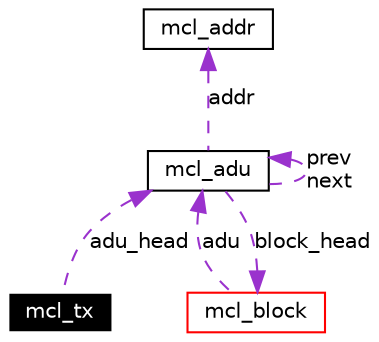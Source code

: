 digraph G
{
  edge [fontname="Helvetica",fontsize=10,labelfontname="Helvetica",labelfontsize=10];
  node [fontname="Helvetica",fontsize=10,shape=record];
  Node151 [label="mcl_tx",height=0.2,width=0.4,color="white", fillcolor="black", style="filled" fontcolor="white"];
  Node152 -> Node151 [dir=back,color="darkorchid3",fontsize=10,style="dashed",label="adu_head",fontname="Helvetica"];
  Node152 [label="mcl_adu",height=0.2,width=0.4,color="black",URL="$classmcl__adu.html"];
  Node152 -> Node152 [dir=back,color="darkorchid3",fontsize=10,style="dashed",label="prev\nnext",fontname="Helvetica"];
  Node153 -> Node152 [dir=back,color="darkorchid3",fontsize=10,style="dashed",label="addr",fontname="Helvetica"];
  Node153 [label="mcl_addr",height=0.2,width=0.4,color="black",URL="$classmcl__addr.html"];
  Node154 -> Node152 [dir=back,color="darkorchid3",fontsize=10,style="dashed",label="block_head",fontname="Helvetica"];
  Node154 [label="mcl_block",height=0.2,width=0.4,color="red",URL="$classmcl__block.html"];
  Node152 -> Node154 [dir=back,color="darkorchid3",fontsize=10,style="dashed",label="adu",fontname="Helvetica"];
}
